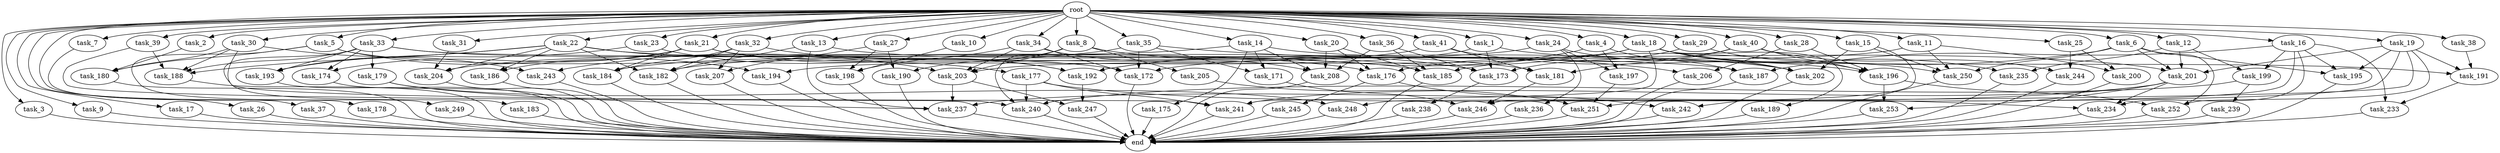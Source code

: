 digraph G {
  root [size="0.000000"];
  task_1 [size="1024.000000"];
  task_2 [size="1024.000000"];
  task_3 [size="1024.000000"];
  task_4 [size="1024.000000"];
  task_5 [size="1024.000000"];
  task_6 [size="1024.000000"];
  task_7 [size="1024.000000"];
  task_8 [size="1024.000000"];
  task_9 [size="1024.000000"];
  task_10 [size="1024.000000"];
  task_11 [size="1024.000000"];
  task_12 [size="1024.000000"];
  task_13 [size="1024.000000"];
  task_14 [size="1024.000000"];
  task_15 [size="1024.000000"];
  task_16 [size="1024.000000"];
  task_17 [size="1024.000000"];
  task_18 [size="1024.000000"];
  task_19 [size="1024.000000"];
  task_20 [size="1024.000000"];
  task_21 [size="1024.000000"];
  task_22 [size="1024.000000"];
  task_23 [size="1024.000000"];
  task_24 [size="1024.000000"];
  task_25 [size="1024.000000"];
  task_26 [size="1024.000000"];
  task_27 [size="1024.000000"];
  task_28 [size="1024.000000"];
  task_29 [size="1024.000000"];
  task_30 [size="1024.000000"];
  task_31 [size="1024.000000"];
  task_32 [size="1024.000000"];
  task_33 [size="1024.000000"];
  task_34 [size="1024.000000"];
  task_35 [size="1024.000000"];
  task_36 [size="1024.000000"];
  task_37 [size="1024.000000"];
  task_38 [size="1024.000000"];
  task_39 [size="1024.000000"];
  task_40 [size="1024.000000"];
  task_41 [size="1024.000000"];
  task_171 [size="455266533376.000000"];
  task_172 [size="223338299392.000000"];
  task_173 [size="858993459200.000000"];
  task_174 [size="446676598784.000000"];
  task_175 [size="420906795008.000000"];
  task_176 [size="1382979469312.000000"];
  task_177 [size="137438953472.000000"];
  task_178 [size="214748364800.000000"];
  task_179 [size="309237645312.000000"];
  task_180 [size="532575944704.000000"];
  task_181 [size="1717986918400.000000"];
  task_182 [size="1546188226560.000000"];
  task_183 [size="309237645312.000000"];
  task_184 [size="824633720832.000000"];
  task_185 [size="704374636544.000000"];
  task_186 [size="446676598784.000000"];
  task_187 [size="764504178688.000000"];
  task_188 [size="1898375544832.000000"];
  task_189 [size="695784701952.000000"];
  task_190 [size="893353197568.000000"];
  task_191 [size="1030792151040.000000"];
  task_192 [size="1391569403904.000000"];
  task_193 [size="755914244096.000000"];
  task_194 [size="214748364800.000000"];
  task_195 [size="1108101562368.000000"];
  task_196 [size="2035814498304.000000"];
  task_197 [size="970662608896.000000"];
  task_198 [size="1752346656768.000000"];
  task_199 [size="249108103168.000000"];
  task_200 [size="111669149696.000000"];
  task_201 [size="1709396983808.000000"];
  task_202 [size="1872605741056.000000"];
  task_203 [size="1073741824000.000000"];
  task_204 [size="1279900254208.000000"];
  task_205 [size="34359738368.000000"];
  task_206 [size="111669149696.000000"];
  task_207 [size="996432412672.000000"];
  task_208 [size="807453851648.000000"];
  task_233 [size="455266533376.000000"];
  task_234 [size="188978561024.000000"];
  task_235 [size="910533066752.000000"];
  task_236 [size="549755813888.000000"];
  task_237 [size="1125281431552.000000"];
  task_238 [size="34359738368.000000"];
  task_239 [size="549755813888.000000"];
  task_240 [size="1520418422784.000000"];
  task_241 [size="1271310319616.000000"];
  task_242 [size="936302870528.000000"];
  task_243 [size="455266533376.000000"];
  task_244 [size="893353197568.000000"];
  task_245 [size="858993459200.000000"];
  task_246 [size="764504178688.000000"];
  task_247 [size="111669149696.000000"];
  task_248 [size="1279900254208.000000"];
  task_249 [size="77309411328.000000"];
  task_250 [size="1065151889408.000000"];
  task_251 [size="2576980377600.000000"];
  task_252 [size="1288490188800.000000"];
  task_253 [size="292057776128.000000"];
  end [size="0.000000"];

  root -> task_1 [size="1.000000"];
  root -> task_2 [size="1.000000"];
  root -> task_3 [size="1.000000"];
  root -> task_4 [size="1.000000"];
  root -> task_5 [size="1.000000"];
  root -> task_6 [size="1.000000"];
  root -> task_7 [size="1.000000"];
  root -> task_8 [size="1.000000"];
  root -> task_9 [size="1.000000"];
  root -> task_10 [size="1.000000"];
  root -> task_11 [size="1.000000"];
  root -> task_12 [size="1.000000"];
  root -> task_13 [size="1.000000"];
  root -> task_14 [size="1.000000"];
  root -> task_15 [size="1.000000"];
  root -> task_16 [size="1.000000"];
  root -> task_17 [size="1.000000"];
  root -> task_18 [size="1.000000"];
  root -> task_19 [size="1.000000"];
  root -> task_20 [size="1.000000"];
  root -> task_21 [size="1.000000"];
  root -> task_22 [size="1.000000"];
  root -> task_23 [size="1.000000"];
  root -> task_24 [size="1.000000"];
  root -> task_25 [size="1.000000"];
  root -> task_26 [size="1.000000"];
  root -> task_27 [size="1.000000"];
  root -> task_28 [size="1.000000"];
  root -> task_29 [size="1.000000"];
  root -> task_30 [size="1.000000"];
  root -> task_31 [size="1.000000"];
  root -> task_32 [size="1.000000"];
  root -> task_33 [size="1.000000"];
  root -> task_34 [size="1.000000"];
  root -> task_35 [size="1.000000"];
  root -> task_36 [size="1.000000"];
  root -> task_37 [size="1.000000"];
  root -> task_38 [size="1.000000"];
  root -> task_39 [size="1.000000"];
  root -> task_40 [size="1.000000"];
  root -> task_41 [size="1.000000"];
  task_1 -> task_173 [size="134217728.000000"];
  task_1 -> task_191 [size="134217728.000000"];
  task_1 -> task_194 [size="134217728.000000"];
  task_2 -> task_180 [size="33554432.000000"];
  task_3 -> end [size="1.000000"];
  task_4 -> task_187 [size="411041792.000000"];
  task_4 -> task_192 [size="411041792.000000"];
  task_4 -> task_197 [size="411041792.000000"];
  task_5 -> task_172 [size="75497472.000000"];
  task_5 -> task_180 [size="75497472.000000"];
  task_5 -> task_194 [size="75497472.000000"];
  task_5 -> task_249 [size="75497472.000000"];
  task_6 -> task_185 [size="209715200.000000"];
  task_6 -> task_195 [size="209715200.000000"];
  task_6 -> task_201 [size="209715200.000000"];
  task_6 -> task_250 [size="209715200.000000"];
  task_6 -> task_252 [size="209715200.000000"];
  task_7 -> task_178 [size="209715200.000000"];
  task_8 -> task_173 [size="33554432.000000"];
  task_8 -> task_190 [size="33554432.000000"];
  task_8 -> task_203 [size="33554432.000000"];
  task_8 -> task_205 [size="33554432.000000"];
  task_8 -> task_240 [size="33554432.000000"];
  task_9 -> end [size="1.000000"];
  task_10 -> task_198 [size="838860800.000000"];
  task_11 -> task_172 [size="75497472.000000"];
  task_11 -> task_200 [size="75497472.000000"];
  task_11 -> task_250 [size="75497472.000000"];
  task_12 -> task_199 [size="209715200.000000"];
  task_12 -> task_201 [size="209715200.000000"];
  task_12 -> task_235 [size="209715200.000000"];
  task_13 -> task_182 [size="536870912.000000"];
  task_13 -> task_202 [size="536870912.000000"];
  task_13 -> task_237 [size="536870912.000000"];
  task_14 -> task_171 [size="411041792.000000"];
  task_14 -> task_175 [size="411041792.000000"];
  task_14 -> task_201 [size="411041792.000000"];
  task_14 -> task_204 [size="411041792.000000"];
  task_14 -> task_208 [size="411041792.000000"];
  task_15 -> task_202 [size="75497472.000000"];
  task_15 -> task_242 [size="75497472.000000"];
  task_15 -> task_250 [size="75497472.000000"];
  task_16 -> task_187 [size="33554432.000000"];
  task_16 -> task_195 [size="33554432.000000"];
  task_16 -> task_199 [size="33554432.000000"];
  task_16 -> task_233 [size="33554432.000000"];
  task_16 -> task_234 [size="33554432.000000"];
  task_16 -> task_246 [size="33554432.000000"];
  task_17 -> end [size="1.000000"];
  task_18 -> task_189 [size="679477248.000000"];
  task_18 -> task_192 [size="679477248.000000"];
  task_18 -> task_202 [size="679477248.000000"];
  task_18 -> task_203 [size="679477248.000000"];
  task_18 -> task_235 [size="679477248.000000"];
  task_18 -> task_241 [size="679477248.000000"];
  task_18 -> task_250 [size="679477248.000000"];
  task_19 -> task_191 [size="838860800.000000"];
  task_19 -> task_195 [size="838860800.000000"];
  task_19 -> task_201 [size="838860800.000000"];
  task_19 -> task_248 [size="838860800.000000"];
  task_19 -> task_251 [size="838860800.000000"];
  task_19 -> task_252 [size="838860800.000000"];
  task_20 -> task_176 [size="209715200.000000"];
  task_20 -> task_185 [size="209715200.000000"];
  task_20 -> task_208 [size="209715200.000000"];
  task_21 -> task_174 [size="134217728.000000"];
  task_21 -> task_184 [size="134217728.000000"];
  task_21 -> task_185 [size="134217728.000000"];
  task_21 -> task_186 [size="134217728.000000"];
  task_21 -> task_192 [size="134217728.000000"];
  task_22 -> task_181 [size="301989888.000000"];
  task_22 -> task_182 [size="301989888.000000"];
  task_22 -> task_186 [size="301989888.000000"];
  task_22 -> task_188 [size="301989888.000000"];
  task_22 -> task_193 [size="301989888.000000"];
  task_22 -> task_203 [size="301989888.000000"];
  task_22 -> task_204 [size="301989888.000000"];
  task_23 -> task_177 [size="134217728.000000"];
  task_23 -> task_193 [size="134217728.000000"];
  task_24 -> task_182 [size="536870912.000000"];
  task_24 -> task_197 [size="536870912.000000"];
  task_24 -> task_202 [size="536870912.000000"];
  task_24 -> task_236 [size="536870912.000000"];
  task_25 -> task_200 [size="33554432.000000"];
  task_25 -> task_244 [size="33554432.000000"];
  task_26 -> end [size="1.000000"];
  task_27 -> task_190 [size="838860800.000000"];
  task_27 -> task_198 [size="838860800.000000"];
  task_27 -> task_207 [size="838860800.000000"];
  task_28 -> task_196 [size="75497472.000000"];
  task_28 -> task_206 [size="75497472.000000"];
  task_29 -> task_173 [size="536870912.000000"];
  task_29 -> task_196 [size="536870912.000000"];
  task_30 -> task_180 [size="411041792.000000"];
  task_30 -> task_188 [size="411041792.000000"];
  task_30 -> task_241 [size="411041792.000000"];
  task_30 -> task_243 [size="411041792.000000"];
  task_31 -> task_204 [size="536870912.000000"];
  task_32 -> task_182 [size="134217728.000000"];
  task_32 -> task_184 [size="134217728.000000"];
  task_32 -> task_192 [size="134217728.000000"];
  task_32 -> task_207 [size="134217728.000000"];
  task_33 -> task_174 [size="301989888.000000"];
  task_33 -> task_176 [size="301989888.000000"];
  task_33 -> task_179 [size="301989888.000000"];
  task_33 -> task_183 [size="301989888.000000"];
  task_33 -> task_187 [size="301989888.000000"];
  task_33 -> task_188 [size="301989888.000000"];
  task_33 -> task_193 [size="301989888.000000"];
  task_34 -> task_172 [size="33554432.000000"];
  task_34 -> task_198 [size="33554432.000000"];
  task_34 -> task_203 [size="33554432.000000"];
  task_34 -> task_208 [size="33554432.000000"];
  task_35 -> task_171 [size="33554432.000000"];
  task_35 -> task_172 [size="33554432.000000"];
  task_35 -> task_206 [size="33554432.000000"];
  task_35 -> task_243 [size="33554432.000000"];
  task_36 -> task_173 [size="134217728.000000"];
  task_36 -> task_185 [size="134217728.000000"];
  task_36 -> task_208 [size="134217728.000000"];
  task_37 -> end [size="1.000000"];
  task_38 -> task_191 [size="33554432.000000"];
  task_39 -> task_188 [size="838860800.000000"];
  task_39 -> task_240 [size="838860800.000000"];
  task_40 -> task_176 [size="838860800.000000"];
  task_40 -> task_181 [size="838860800.000000"];
  task_40 -> task_196 [size="838860800.000000"];
  task_40 -> task_244 [size="838860800.000000"];
  task_41 -> task_181 [size="536870912.000000"];
  task_41 -> task_184 [size="536870912.000000"];
  task_41 -> task_196 [size="536870912.000000"];
  task_171 -> task_246 [size="301989888.000000"];
  task_172 -> end [size="1.000000"];
  task_173 -> task_238 [size="33554432.000000"];
  task_174 -> end [size="1.000000"];
  task_175 -> end [size="1.000000"];
  task_176 -> task_242 [size="838860800.000000"];
  task_176 -> task_245 [size="838860800.000000"];
  task_177 -> task_234 [size="75497472.000000"];
  task_177 -> task_240 [size="75497472.000000"];
  task_177 -> task_241 [size="75497472.000000"];
  task_178 -> end [size="1.000000"];
  task_179 -> task_237 [size="411041792.000000"];
  task_179 -> task_248 [size="411041792.000000"];
  task_180 -> end [size="1.000000"];
  task_181 -> task_246 [size="411041792.000000"];
  task_182 -> end [size="1.000000"];
  task_183 -> end [size="1.000000"];
  task_184 -> end [size="1.000000"];
  task_185 -> end [size="1.000000"];
  task_186 -> end [size="1.000000"];
  task_187 -> end [size="1.000000"];
  task_188 -> end [size="1.000000"];
  task_189 -> end [size="1.000000"];
  task_190 -> end [size="1.000000"];
  task_191 -> task_233 [size="411041792.000000"];
  task_192 -> task_247 [size="33554432.000000"];
  task_193 -> end [size="1.000000"];
  task_194 -> end [size="1.000000"];
  task_195 -> end [size="1.000000"];
  task_196 -> task_252 [size="209715200.000000"];
  task_196 -> task_253 [size="209715200.000000"];
  task_197 -> task_251 [size="838860800.000000"];
  task_198 -> end [size="1.000000"];
  task_199 -> task_239 [size="536870912.000000"];
  task_199 -> task_240 [size="536870912.000000"];
  task_200 -> end [size="1.000000"];
  task_201 -> task_234 [size="75497472.000000"];
  task_201 -> task_237 [size="75497472.000000"];
  task_201 -> task_241 [size="75497472.000000"];
  task_201 -> task_253 [size="75497472.000000"];
  task_202 -> end [size="1.000000"];
  task_203 -> task_237 [size="75497472.000000"];
  task_203 -> task_247 [size="75497472.000000"];
  task_204 -> end [size="1.000000"];
  task_205 -> task_251 [size="838860800.000000"];
  task_206 -> end [size="1.000000"];
  task_207 -> end [size="1.000000"];
  task_208 -> end [size="1.000000"];
  task_233 -> end [size="1.000000"];
  task_234 -> end [size="1.000000"];
  task_235 -> end [size="1.000000"];
  task_236 -> end [size="1.000000"];
  task_237 -> end [size="1.000000"];
  task_238 -> end [size="1.000000"];
  task_239 -> end [size="1.000000"];
  task_240 -> end [size="1.000000"];
  task_241 -> end [size="1.000000"];
  task_242 -> end [size="1.000000"];
  task_243 -> end [size="1.000000"];
  task_244 -> end [size="1.000000"];
  task_245 -> end [size="1.000000"];
  task_246 -> end [size="1.000000"];
  task_247 -> end [size="1.000000"];
  task_248 -> end [size="1.000000"];
  task_249 -> end [size="1.000000"];
  task_250 -> end [size="1.000000"];
  task_251 -> end [size="1.000000"];
  task_252 -> end [size="1.000000"];
  task_253 -> end [size="1.000000"];
}
